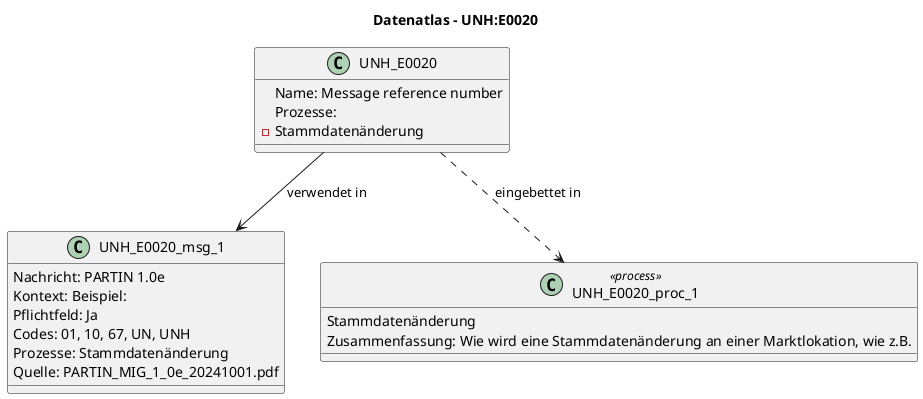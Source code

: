 @startuml
title Datenatlas – UNH:E0020
class UNH_E0020 {
  Name: Message reference number
  Prozesse:
    - Stammdatenänderung
}
class UNH_E0020_msg_1 {
  Nachricht: PARTIN 1.0e
  Kontext: Beispiel:
  Pflichtfeld: Ja
  Codes: 01, 10, 67, UN, UNH
  Prozesse: Stammdatenänderung
  Quelle: PARTIN_MIG_1_0e_20241001.pdf
}
UNH_E0020 --> UNH_E0020_msg_1 : verwendet in
class UNH_E0020_proc_1 <<process>> {
  Stammdatenänderung
  Zusammenfassung: Wie wird eine Stammdatenänderung an einer Marktlokation, wie z.B.
}
UNH_E0020 ..> UNH_E0020_proc_1 : eingebettet in
@enduml